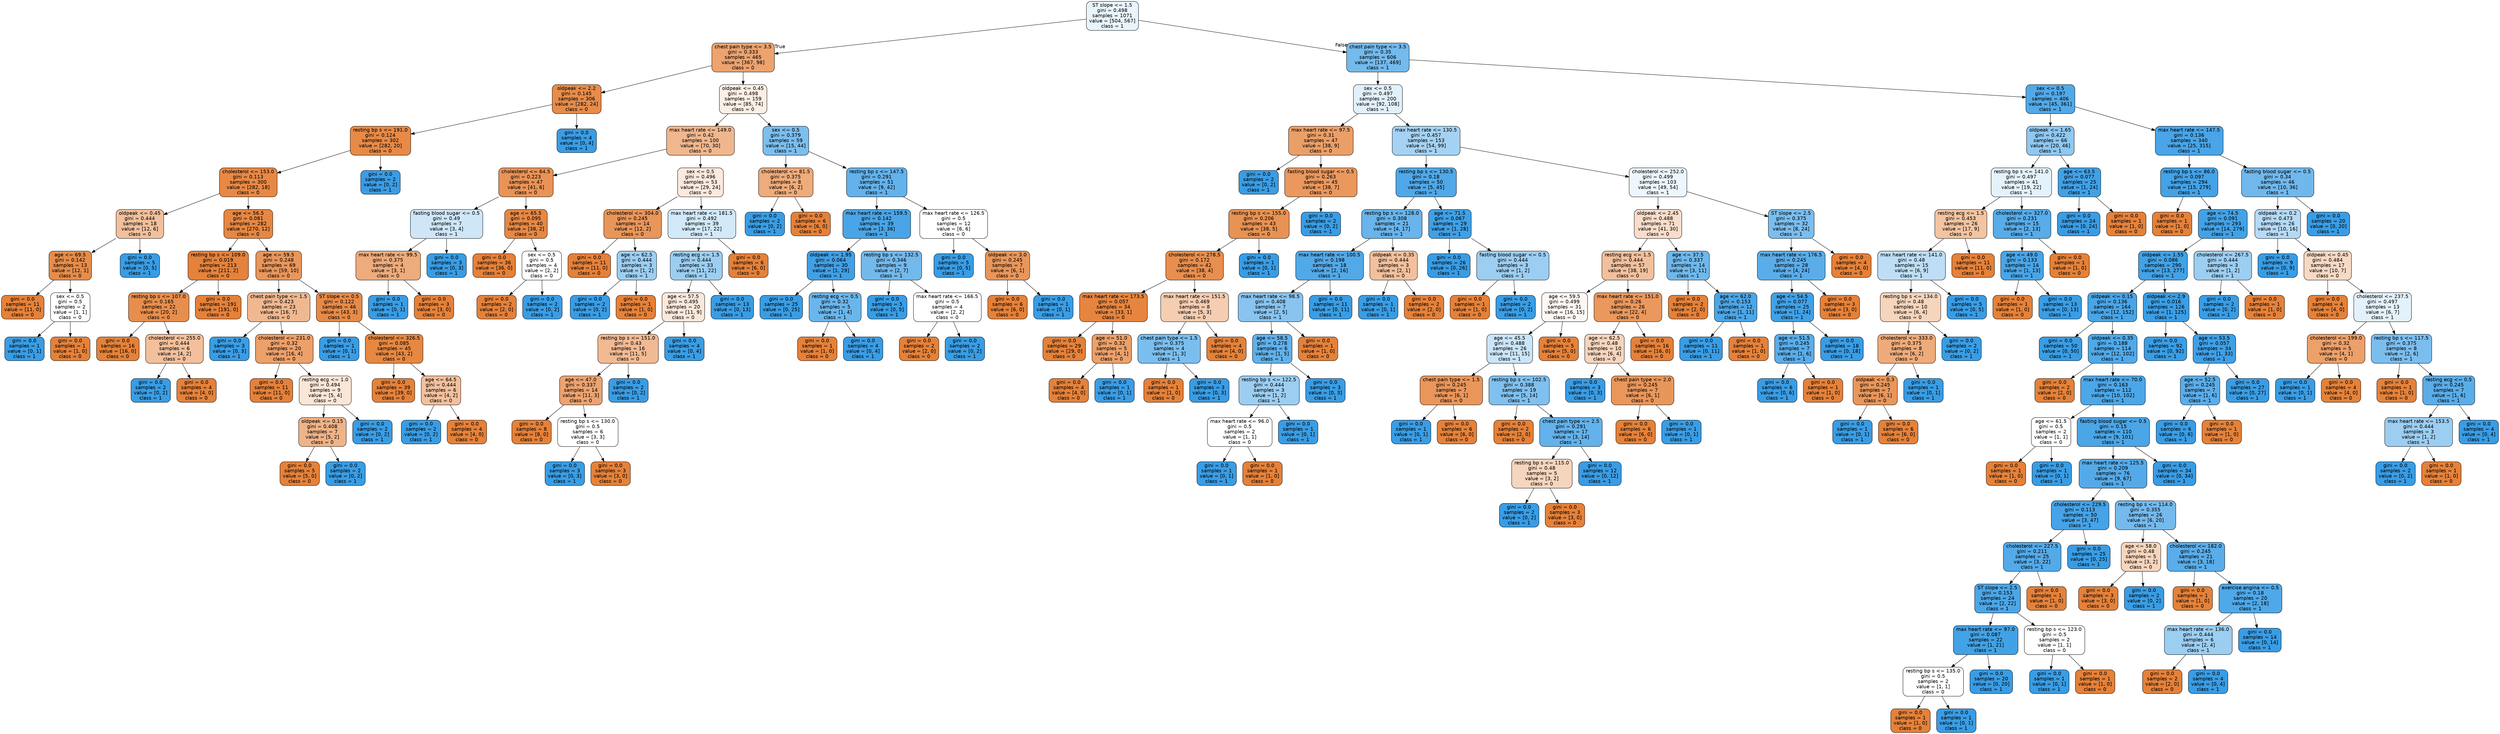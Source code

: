 digraph Tree {
node [shape=box, style="filled, rounded", color="black", fontname="helvetica"] ;
edge [fontname="helvetica"] ;
0 [label="ST slope <= 1.5\ngini = 0.498\nsamples = 1071\nvalue = [504, 567]\nclass = 1", fillcolor="#e9f4fc"] ;
1 [label="chest pain type <= 3.5\ngini = 0.333\nsamples = 465\nvalue = [367, 98]\nclass = 0", fillcolor="#eca36e"] ;
0 -> 1 [labeldistance=2.5, labelangle=45, headlabel="True"] ;
2 [label="oldpeak <= 2.2\ngini = 0.145\nsamples = 306\nvalue = [282, 24]\nclass = 0", fillcolor="#e78c4a"] ;
1 -> 2 ;
3 [label="resting bp s <= 191.0\ngini = 0.124\nsamples = 302\nvalue = [282, 20]\nclass = 0", fillcolor="#e78a47"] ;
2 -> 3 ;
4 [label="cholesterol <= 153.0\ngini = 0.113\nsamples = 300\nvalue = [282, 18]\nclass = 0", fillcolor="#e78946"] ;
3 -> 4 ;
5 [label="oldpeak <= 0.45\ngini = 0.444\nsamples = 18\nvalue = [12, 6]\nclass = 0", fillcolor="#f2c09c"] ;
4 -> 5 ;
6 [label="age <= 69.5\ngini = 0.142\nsamples = 13\nvalue = [12, 1]\nclass = 0", fillcolor="#e78c49"] ;
5 -> 6 ;
7 [label="gini = 0.0\nsamples = 11\nvalue = [11, 0]\nclass = 0", fillcolor="#e58139"] ;
6 -> 7 ;
8 [label="sex <= 0.5\ngini = 0.5\nsamples = 2\nvalue = [1, 1]\nclass = 0", fillcolor="#ffffff"] ;
6 -> 8 ;
9 [label="gini = 0.0\nsamples = 1\nvalue = [0, 1]\nclass = 1", fillcolor="#399de5"] ;
8 -> 9 ;
10 [label="gini = 0.0\nsamples = 1\nvalue = [1, 0]\nclass = 0", fillcolor="#e58139"] ;
8 -> 10 ;
11 [label="gini = 0.0\nsamples = 5\nvalue = [0, 5]\nclass = 1", fillcolor="#399de5"] ;
5 -> 11 ;
12 [label="age <= 56.5\ngini = 0.081\nsamples = 282\nvalue = [270, 12]\nclass = 0", fillcolor="#e68742"] ;
4 -> 12 ;
13 [label="resting bp s <= 109.0\ngini = 0.019\nsamples = 213\nvalue = [211, 2]\nclass = 0", fillcolor="#e5823b"] ;
12 -> 13 ;
14 [label="resting bp s <= 107.0\ngini = 0.165\nsamples = 22\nvalue = [20, 2]\nclass = 0", fillcolor="#e88e4d"] ;
13 -> 14 ;
15 [label="gini = 0.0\nsamples = 16\nvalue = [16, 0]\nclass = 0", fillcolor="#e58139"] ;
14 -> 15 ;
16 [label="cholesterol <= 255.0\ngini = 0.444\nsamples = 6\nvalue = [4, 2]\nclass = 0", fillcolor="#f2c09c"] ;
14 -> 16 ;
17 [label="gini = 0.0\nsamples = 2\nvalue = [0, 2]\nclass = 1", fillcolor="#399de5"] ;
16 -> 17 ;
18 [label="gini = 0.0\nsamples = 4\nvalue = [4, 0]\nclass = 0", fillcolor="#e58139"] ;
16 -> 18 ;
19 [label="gini = 0.0\nsamples = 191\nvalue = [191, 0]\nclass = 0", fillcolor="#e58139"] ;
13 -> 19 ;
20 [label="age <= 59.5\ngini = 0.248\nsamples = 69\nvalue = [59, 10]\nclass = 0", fillcolor="#e9965b"] ;
12 -> 20 ;
21 [label="chest pain type <= 1.5\ngini = 0.423\nsamples = 23\nvalue = [16, 7]\nclass = 0", fillcolor="#f0b890"] ;
20 -> 21 ;
22 [label="gini = 0.0\nsamples = 3\nvalue = [0, 3]\nclass = 1", fillcolor="#399de5"] ;
21 -> 22 ;
23 [label="cholesterol <= 231.0\ngini = 0.32\nsamples = 20\nvalue = [16, 4]\nclass = 0", fillcolor="#eca06a"] ;
21 -> 23 ;
24 [label="gini = 0.0\nsamples = 11\nvalue = [11, 0]\nclass = 0", fillcolor="#e58139"] ;
23 -> 24 ;
25 [label="resting ecg <= 1.0\ngini = 0.494\nsamples = 9\nvalue = [5, 4]\nclass = 0", fillcolor="#fae6d7"] ;
23 -> 25 ;
26 [label="oldpeak <= 0.15\ngini = 0.408\nsamples = 7\nvalue = [5, 2]\nclass = 0", fillcolor="#efb388"] ;
25 -> 26 ;
27 [label="gini = 0.0\nsamples = 5\nvalue = [5, 0]\nclass = 0", fillcolor="#e58139"] ;
26 -> 27 ;
28 [label="gini = 0.0\nsamples = 2\nvalue = [0, 2]\nclass = 1", fillcolor="#399de5"] ;
26 -> 28 ;
29 [label="gini = 0.0\nsamples = 2\nvalue = [0, 2]\nclass = 1", fillcolor="#399de5"] ;
25 -> 29 ;
30 [label="ST slope <= 0.5\ngini = 0.122\nsamples = 46\nvalue = [43, 3]\nclass = 0", fillcolor="#e78a47"] ;
20 -> 30 ;
31 [label="gini = 0.0\nsamples = 1\nvalue = [0, 1]\nclass = 1", fillcolor="#399de5"] ;
30 -> 31 ;
32 [label="cholesterol <= 326.5\ngini = 0.085\nsamples = 45\nvalue = [43, 2]\nclass = 0", fillcolor="#e68742"] ;
30 -> 32 ;
33 [label="gini = 0.0\nsamples = 39\nvalue = [39, 0]\nclass = 0", fillcolor="#e58139"] ;
32 -> 33 ;
34 [label="age <= 64.5\ngini = 0.444\nsamples = 6\nvalue = [4, 2]\nclass = 0", fillcolor="#f2c09c"] ;
32 -> 34 ;
35 [label="gini = 0.0\nsamples = 2\nvalue = [0, 2]\nclass = 1", fillcolor="#399de5"] ;
34 -> 35 ;
36 [label="gini = 0.0\nsamples = 4\nvalue = [4, 0]\nclass = 0", fillcolor="#e58139"] ;
34 -> 36 ;
37 [label="gini = 0.0\nsamples = 2\nvalue = [0, 2]\nclass = 1", fillcolor="#399de5"] ;
3 -> 37 ;
38 [label="gini = 0.0\nsamples = 4\nvalue = [0, 4]\nclass = 1", fillcolor="#399de5"] ;
2 -> 38 ;
39 [label="oldpeak <= 0.45\ngini = 0.498\nsamples = 159\nvalue = [85, 74]\nclass = 0", fillcolor="#fcefe5"] ;
1 -> 39 ;
40 [label="max heart rate <= 149.0\ngini = 0.42\nsamples = 100\nvalue = [70, 30]\nclass = 0", fillcolor="#f0b78e"] ;
39 -> 40 ;
41 [label="cholesterol <= 64.5\ngini = 0.223\nsamples = 47\nvalue = [41, 6]\nclass = 0", fillcolor="#e99356"] ;
40 -> 41 ;
42 [label="fasting blood sugar <= 0.5\ngini = 0.49\nsamples = 7\nvalue = [3, 4]\nclass = 1", fillcolor="#cee6f8"] ;
41 -> 42 ;
43 [label="max heart rate <= 99.5\ngini = 0.375\nsamples = 4\nvalue = [3, 1]\nclass = 0", fillcolor="#eeab7b"] ;
42 -> 43 ;
44 [label="gini = 0.0\nsamples = 1\nvalue = [0, 1]\nclass = 1", fillcolor="#399de5"] ;
43 -> 44 ;
45 [label="gini = 0.0\nsamples = 3\nvalue = [3, 0]\nclass = 0", fillcolor="#e58139"] ;
43 -> 45 ;
46 [label="gini = 0.0\nsamples = 3\nvalue = [0, 3]\nclass = 1", fillcolor="#399de5"] ;
42 -> 46 ;
47 [label="age <= 65.5\ngini = 0.095\nsamples = 40\nvalue = [38, 2]\nclass = 0", fillcolor="#e68843"] ;
41 -> 47 ;
48 [label="gini = 0.0\nsamples = 36\nvalue = [36, 0]\nclass = 0", fillcolor="#e58139"] ;
47 -> 48 ;
49 [label="sex <= 0.5\ngini = 0.5\nsamples = 4\nvalue = [2, 2]\nclass = 0", fillcolor="#ffffff"] ;
47 -> 49 ;
50 [label="gini = 0.0\nsamples = 2\nvalue = [2, 0]\nclass = 0", fillcolor="#e58139"] ;
49 -> 50 ;
51 [label="gini = 0.0\nsamples = 2\nvalue = [0, 2]\nclass = 1", fillcolor="#399de5"] ;
49 -> 51 ;
52 [label="sex <= 0.5\ngini = 0.496\nsamples = 53\nvalue = [29, 24]\nclass = 0", fillcolor="#fbe9dd"] ;
40 -> 52 ;
53 [label="cholesterol <= 304.0\ngini = 0.245\nsamples = 14\nvalue = [12, 2]\nclass = 0", fillcolor="#e9965a"] ;
52 -> 53 ;
54 [label="gini = 0.0\nsamples = 11\nvalue = [11, 0]\nclass = 0", fillcolor="#e58139"] ;
53 -> 54 ;
55 [label="age <= 62.5\ngini = 0.444\nsamples = 3\nvalue = [1, 2]\nclass = 1", fillcolor="#9ccef2"] ;
53 -> 55 ;
56 [label="gini = 0.0\nsamples = 2\nvalue = [0, 2]\nclass = 1", fillcolor="#399de5"] ;
55 -> 56 ;
57 [label="gini = 0.0\nsamples = 1\nvalue = [1, 0]\nclass = 0", fillcolor="#e58139"] ;
55 -> 57 ;
58 [label="max heart rate <= 181.5\ngini = 0.492\nsamples = 39\nvalue = [17, 22]\nclass = 1", fillcolor="#d2e9f9"] ;
52 -> 58 ;
59 [label="resting ecg <= 1.5\ngini = 0.444\nsamples = 33\nvalue = [11, 22]\nclass = 1", fillcolor="#9ccef2"] ;
58 -> 59 ;
60 [label="age <= 57.5\ngini = 0.495\nsamples = 20\nvalue = [11, 9]\nclass = 0", fillcolor="#fae8db"] ;
59 -> 60 ;
61 [label="resting bp s <= 151.0\ngini = 0.43\nsamples = 16\nvalue = [11, 5]\nclass = 0", fillcolor="#f1ba93"] ;
60 -> 61 ;
62 [label="age <= 47.0\ngini = 0.337\nsamples = 14\nvalue = [11, 3]\nclass = 0", fillcolor="#eca36f"] ;
61 -> 62 ;
63 [label="gini = 0.0\nsamples = 8\nvalue = [8, 0]\nclass = 0", fillcolor="#e58139"] ;
62 -> 63 ;
64 [label="resting bp s <= 130.0\ngini = 0.5\nsamples = 6\nvalue = [3, 3]\nclass = 0", fillcolor="#ffffff"] ;
62 -> 64 ;
65 [label="gini = 0.0\nsamples = 3\nvalue = [0, 3]\nclass = 1", fillcolor="#399de5"] ;
64 -> 65 ;
66 [label="gini = 0.0\nsamples = 3\nvalue = [3, 0]\nclass = 0", fillcolor="#e58139"] ;
64 -> 66 ;
67 [label="gini = 0.0\nsamples = 2\nvalue = [0, 2]\nclass = 1", fillcolor="#399de5"] ;
61 -> 67 ;
68 [label="gini = 0.0\nsamples = 4\nvalue = [0, 4]\nclass = 1", fillcolor="#399de5"] ;
60 -> 68 ;
69 [label="gini = 0.0\nsamples = 13\nvalue = [0, 13]\nclass = 1", fillcolor="#399de5"] ;
59 -> 69 ;
70 [label="gini = 0.0\nsamples = 6\nvalue = [6, 0]\nclass = 0", fillcolor="#e58139"] ;
58 -> 70 ;
71 [label="sex <= 0.5\ngini = 0.379\nsamples = 59\nvalue = [15, 44]\nclass = 1", fillcolor="#7cbeee"] ;
39 -> 71 ;
72 [label="cholesterol <= 81.5\ngini = 0.375\nsamples = 8\nvalue = [6, 2]\nclass = 0", fillcolor="#eeab7b"] ;
71 -> 72 ;
73 [label="gini = 0.0\nsamples = 2\nvalue = [0, 2]\nclass = 1", fillcolor="#399de5"] ;
72 -> 73 ;
74 [label="gini = 0.0\nsamples = 6\nvalue = [6, 0]\nclass = 0", fillcolor="#e58139"] ;
72 -> 74 ;
75 [label="resting bp s <= 147.5\ngini = 0.291\nsamples = 51\nvalue = [9, 42]\nclass = 1", fillcolor="#63b2eb"] ;
71 -> 75 ;
76 [label="max heart rate <= 159.5\ngini = 0.142\nsamples = 39\nvalue = [3, 36]\nclass = 1", fillcolor="#49a5e7"] ;
75 -> 76 ;
77 [label="oldpeak <= 1.95\ngini = 0.064\nsamples = 30\nvalue = [1, 29]\nclass = 1", fillcolor="#40a0e6"] ;
76 -> 77 ;
78 [label="gini = 0.0\nsamples = 25\nvalue = [0, 25]\nclass = 1", fillcolor="#399de5"] ;
77 -> 78 ;
79 [label="resting ecg <= 0.5\ngini = 0.32\nsamples = 5\nvalue = [1, 4]\nclass = 1", fillcolor="#6ab6ec"] ;
77 -> 79 ;
80 [label="gini = 0.0\nsamples = 1\nvalue = [1, 0]\nclass = 0", fillcolor="#e58139"] ;
79 -> 80 ;
81 [label="gini = 0.0\nsamples = 4\nvalue = [0, 4]\nclass = 1", fillcolor="#399de5"] ;
79 -> 81 ;
82 [label="resting bp s <= 132.5\ngini = 0.346\nsamples = 9\nvalue = [2, 7]\nclass = 1", fillcolor="#72b9ec"] ;
76 -> 82 ;
83 [label="gini = 0.0\nsamples = 5\nvalue = [0, 5]\nclass = 1", fillcolor="#399de5"] ;
82 -> 83 ;
84 [label="max heart rate <= 166.5\ngini = 0.5\nsamples = 4\nvalue = [2, 2]\nclass = 0", fillcolor="#ffffff"] ;
82 -> 84 ;
85 [label="gini = 0.0\nsamples = 2\nvalue = [2, 0]\nclass = 0", fillcolor="#e58139"] ;
84 -> 85 ;
86 [label="gini = 0.0\nsamples = 2\nvalue = [0, 2]\nclass = 1", fillcolor="#399de5"] ;
84 -> 86 ;
87 [label="max heart rate <= 126.5\ngini = 0.5\nsamples = 12\nvalue = [6, 6]\nclass = 0", fillcolor="#ffffff"] ;
75 -> 87 ;
88 [label="gini = 0.0\nsamples = 5\nvalue = [0, 5]\nclass = 1", fillcolor="#399de5"] ;
87 -> 88 ;
89 [label="oldpeak <= 3.0\ngini = 0.245\nsamples = 7\nvalue = [6, 1]\nclass = 0", fillcolor="#e9965a"] ;
87 -> 89 ;
90 [label="gini = 0.0\nsamples = 6\nvalue = [6, 0]\nclass = 0", fillcolor="#e58139"] ;
89 -> 90 ;
91 [label="gini = 0.0\nsamples = 1\nvalue = [0, 1]\nclass = 1", fillcolor="#399de5"] ;
89 -> 91 ;
92 [label="chest pain type <= 3.5\ngini = 0.35\nsamples = 606\nvalue = [137, 469]\nclass = 1", fillcolor="#73baed"] ;
0 -> 92 [labeldistance=2.5, labelangle=-45, headlabel="False"] ;
93 [label="sex <= 0.5\ngini = 0.497\nsamples = 200\nvalue = [92, 108]\nclass = 1", fillcolor="#e2f0fb"] ;
92 -> 93 ;
94 [label="max heart rate <= 97.5\ngini = 0.31\nsamples = 47\nvalue = [38, 9]\nclass = 0", fillcolor="#eb9f68"] ;
93 -> 94 ;
95 [label="gini = 0.0\nsamples = 2\nvalue = [0, 2]\nclass = 1", fillcolor="#399de5"] ;
94 -> 95 ;
96 [label="fasting blood sugar <= 0.5\ngini = 0.263\nsamples = 45\nvalue = [38, 7]\nclass = 0", fillcolor="#ea985d"] ;
94 -> 96 ;
97 [label="resting bp s <= 155.0\ngini = 0.206\nsamples = 43\nvalue = [38, 5]\nclass = 0", fillcolor="#e89253"] ;
96 -> 97 ;
98 [label="cholesterol <= 278.5\ngini = 0.172\nsamples = 42\nvalue = [38, 4]\nclass = 0", fillcolor="#e88e4e"] ;
97 -> 98 ;
99 [label="max heart rate <= 173.5\ngini = 0.057\nsamples = 34\nvalue = [33, 1]\nclass = 0", fillcolor="#e6853f"] ;
98 -> 99 ;
100 [label="gini = 0.0\nsamples = 29\nvalue = [29, 0]\nclass = 0", fillcolor="#e58139"] ;
99 -> 100 ;
101 [label="age <= 51.0\ngini = 0.32\nsamples = 5\nvalue = [4, 1]\nclass = 0", fillcolor="#eca06a"] ;
99 -> 101 ;
102 [label="gini = 0.0\nsamples = 4\nvalue = [4, 0]\nclass = 0", fillcolor="#e58139"] ;
101 -> 102 ;
103 [label="gini = 0.0\nsamples = 1\nvalue = [0, 1]\nclass = 1", fillcolor="#399de5"] ;
101 -> 103 ;
104 [label="max heart rate <= 151.5\ngini = 0.469\nsamples = 8\nvalue = [5, 3]\nclass = 0", fillcolor="#f5cdb0"] ;
98 -> 104 ;
105 [label="chest pain type <= 1.5\ngini = 0.375\nsamples = 4\nvalue = [1, 3]\nclass = 1", fillcolor="#7bbeee"] ;
104 -> 105 ;
106 [label="gini = 0.0\nsamples = 1\nvalue = [1, 0]\nclass = 0", fillcolor="#e58139"] ;
105 -> 106 ;
107 [label="gini = 0.0\nsamples = 3\nvalue = [0, 3]\nclass = 1", fillcolor="#399de5"] ;
105 -> 107 ;
108 [label="gini = 0.0\nsamples = 4\nvalue = [4, 0]\nclass = 0", fillcolor="#e58139"] ;
104 -> 108 ;
109 [label="gini = 0.0\nsamples = 1\nvalue = [0, 1]\nclass = 1", fillcolor="#399de5"] ;
97 -> 109 ;
110 [label="gini = 0.0\nsamples = 2\nvalue = [0, 2]\nclass = 1", fillcolor="#399de5"] ;
96 -> 110 ;
111 [label="max heart rate <= 130.5\ngini = 0.457\nsamples = 153\nvalue = [54, 99]\nclass = 1", fillcolor="#a5d2f3"] ;
93 -> 111 ;
112 [label="resting bp s <= 130.5\ngini = 0.18\nsamples = 50\nvalue = [5, 45]\nclass = 1", fillcolor="#4fa8e8"] ;
111 -> 112 ;
113 [label="resting bp s <= 128.0\ngini = 0.308\nsamples = 21\nvalue = [4, 17]\nclass = 1", fillcolor="#68b4eb"] ;
112 -> 113 ;
114 [label="max heart rate <= 100.5\ngini = 0.198\nsamples = 18\nvalue = [2, 16]\nclass = 1", fillcolor="#52a9e8"] ;
113 -> 114 ;
115 [label="max heart rate <= 98.5\ngini = 0.408\nsamples = 7\nvalue = [2, 5]\nclass = 1", fillcolor="#88c4ef"] ;
114 -> 115 ;
116 [label="age <= 58.5\ngini = 0.278\nsamples = 6\nvalue = [1, 5]\nclass = 1", fillcolor="#61b1ea"] ;
115 -> 116 ;
117 [label="resting bp s <= 122.5\ngini = 0.444\nsamples = 3\nvalue = [1, 2]\nclass = 1", fillcolor="#9ccef2"] ;
116 -> 117 ;
118 [label="max heart rate <= 96.0\ngini = 0.5\nsamples = 2\nvalue = [1, 1]\nclass = 0", fillcolor="#ffffff"] ;
117 -> 118 ;
119 [label="gini = 0.0\nsamples = 1\nvalue = [0, 1]\nclass = 1", fillcolor="#399de5"] ;
118 -> 119 ;
120 [label="gini = 0.0\nsamples = 1\nvalue = [1, 0]\nclass = 0", fillcolor="#e58139"] ;
118 -> 120 ;
121 [label="gini = 0.0\nsamples = 1\nvalue = [0, 1]\nclass = 1", fillcolor="#399de5"] ;
117 -> 121 ;
122 [label="gini = 0.0\nsamples = 3\nvalue = [0, 3]\nclass = 1", fillcolor="#399de5"] ;
116 -> 122 ;
123 [label="gini = 0.0\nsamples = 1\nvalue = [1, 0]\nclass = 0", fillcolor="#e58139"] ;
115 -> 123 ;
124 [label="gini = 0.0\nsamples = 11\nvalue = [0, 11]\nclass = 1", fillcolor="#399de5"] ;
114 -> 124 ;
125 [label="oldpeak <= 0.35\ngini = 0.444\nsamples = 3\nvalue = [2, 1]\nclass = 0", fillcolor="#f2c09c"] ;
113 -> 125 ;
126 [label="gini = 0.0\nsamples = 1\nvalue = [0, 1]\nclass = 1", fillcolor="#399de5"] ;
125 -> 126 ;
127 [label="gini = 0.0\nsamples = 2\nvalue = [2, 0]\nclass = 0", fillcolor="#e58139"] ;
125 -> 127 ;
128 [label="age <= 71.5\ngini = 0.067\nsamples = 29\nvalue = [1, 28]\nclass = 1", fillcolor="#40a0e6"] ;
112 -> 128 ;
129 [label="gini = 0.0\nsamples = 26\nvalue = [0, 26]\nclass = 1", fillcolor="#399de5"] ;
128 -> 129 ;
130 [label="fasting blood sugar <= 0.5\ngini = 0.444\nsamples = 3\nvalue = [1, 2]\nclass = 1", fillcolor="#9ccef2"] ;
128 -> 130 ;
131 [label="gini = 0.0\nsamples = 1\nvalue = [1, 0]\nclass = 0", fillcolor="#e58139"] ;
130 -> 131 ;
132 [label="gini = 0.0\nsamples = 2\nvalue = [0, 2]\nclass = 1", fillcolor="#399de5"] ;
130 -> 132 ;
133 [label="cholesterol <= 252.0\ngini = 0.499\nsamples = 103\nvalue = [49, 54]\nclass = 1", fillcolor="#edf6fd"] ;
111 -> 133 ;
134 [label="oldpeak <= 2.45\ngini = 0.488\nsamples = 71\nvalue = [41, 30]\nclass = 0", fillcolor="#f8ddca"] ;
133 -> 134 ;
135 [label="resting ecg <= 1.5\ngini = 0.444\nsamples = 57\nvalue = [38, 19]\nclass = 0", fillcolor="#f2c09c"] ;
134 -> 135 ;
136 [label="age <= 59.5\ngini = 0.499\nsamples = 31\nvalue = [16, 15]\nclass = 0", fillcolor="#fdf7f3"] ;
135 -> 136 ;
137 [label="age <= 45.5\ngini = 0.488\nsamples = 26\nvalue = [11, 15]\nclass = 1", fillcolor="#cae5f8"] ;
136 -> 137 ;
138 [label="chest pain type <= 1.5\ngini = 0.245\nsamples = 7\nvalue = [6, 1]\nclass = 0", fillcolor="#e9965a"] ;
137 -> 138 ;
139 [label="gini = 0.0\nsamples = 1\nvalue = [0, 1]\nclass = 1", fillcolor="#399de5"] ;
138 -> 139 ;
140 [label="gini = 0.0\nsamples = 6\nvalue = [6, 0]\nclass = 0", fillcolor="#e58139"] ;
138 -> 140 ;
141 [label="resting bp s <= 102.5\ngini = 0.388\nsamples = 19\nvalue = [5, 14]\nclass = 1", fillcolor="#80c0ee"] ;
137 -> 141 ;
142 [label="gini = 0.0\nsamples = 2\nvalue = [2, 0]\nclass = 0", fillcolor="#e58139"] ;
141 -> 142 ;
143 [label="chest pain type <= 2.5\ngini = 0.291\nsamples = 17\nvalue = [3, 14]\nclass = 1", fillcolor="#63b2eb"] ;
141 -> 143 ;
144 [label="resting bp s <= 115.0\ngini = 0.48\nsamples = 5\nvalue = [3, 2]\nclass = 0", fillcolor="#f6d5bd"] ;
143 -> 144 ;
145 [label="gini = 0.0\nsamples = 2\nvalue = [0, 2]\nclass = 1", fillcolor="#399de5"] ;
144 -> 145 ;
146 [label="gini = 0.0\nsamples = 3\nvalue = [3, 0]\nclass = 0", fillcolor="#e58139"] ;
144 -> 146 ;
147 [label="gini = 0.0\nsamples = 12\nvalue = [0, 12]\nclass = 1", fillcolor="#399de5"] ;
143 -> 147 ;
148 [label="gini = 0.0\nsamples = 5\nvalue = [5, 0]\nclass = 0", fillcolor="#e58139"] ;
136 -> 148 ;
149 [label="max heart rate <= 151.0\ngini = 0.26\nsamples = 26\nvalue = [22, 4]\nclass = 0", fillcolor="#ea985d"] ;
135 -> 149 ;
150 [label="age <= 62.5\ngini = 0.48\nsamples = 10\nvalue = [6, 4]\nclass = 0", fillcolor="#f6d5bd"] ;
149 -> 150 ;
151 [label="gini = 0.0\nsamples = 3\nvalue = [0, 3]\nclass = 1", fillcolor="#399de5"] ;
150 -> 151 ;
152 [label="chest pain type <= 2.0\ngini = 0.245\nsamples = 7\nvalue = [6, 1]\nclass = 0", fillcolor="#e9965a"] ;
150 -> 152 ;
153 [label="gini = 0.0\nsamples = 6\nvalue = [6, 0]\nclass = 0", fillcolor="#e58139"] ;
152 -> 153 ;
154 [label="gini = 0.0\nsamples = 1\nvalue = [0, 1]\nclass = 1", fillcolor="#399de5"] ;
152 -> 154 ;
155 [label="gini = 0.0\nsamples = 16\nvalue = [16, 0]\nclass = 0", fillcolor="#e58139"] ;
149 -> 155 ;
156 [label="age <= 37.5\ngini = 0.337\nsamples = 14\nvalue = [3, 11]\nclass = 1", fillcolor="#6fb8ec"] ;
134 -> 156 ;
157 [label="gini = 0.0\nsamples = 2\nvalue = [2, 0]\nclass = 0", fillcolor="#e58139"] ;
156 -> 157 ;
158 [label="age <= 62.0\ngini = 0.153\nsamples = 12\nvalue = [1, 11]\nclass = 1", fillcolor="#4ba6e7"] ;
156 -> 158 ;
159 [label="gini = 0.0\nsamples = 11\nvalue = [0, 11]\nclass = 1", fillcolor="#399de5"] ;
158 -> 159 ;
160 [label="gini = 0.0\nsamples = 1\nvalue = [1, 0]\nclass = 0", fillcolor="#e58139"] ;
158 -> 160 ;
161 [label="ST slope <= 2.5\ngini = 0.375\nsamples = 32\nvalue = [8, 24]\nclass = 1", fillcolor="#7bbeee"] ;
133 -> 161 ;
162 [label="max heart rate <= 176.5\ngini = 0.245\nsamples = 28\nvalue = [4, 24]\nclass = 1", fillcolor="#5aade9"] ;
161 -> 162 ;
163 [label="age <= 54.5\ngini = 0.077\nsamples = 25\nvalue = [1, 24]\nclass = 1", fillcolor="#41a1e6"] ;
162 -> 163 ;
164 [label="age <= 51.5\ngini = 0.245\nsamples = 7\nvalue = [1, 6]\nclass = 1", fillcolor="#5aade9"] ;
163 -> 164 ;
165 [label="gini = 0.0\nsamples = 6\nvalue = [0, 6]\nclass = 1", fillcolor="#399de5"] ;
164 -> 165 ;
166 [label="gini = 0.0\nsamples = 1\nvalue = [1, 0]\nclass = 0", fillcolor="#e58139"] ;
164 -> 166 ;
167 [label="gini = 0.0\nsamples = 18\nvalue = [0, 18]\nclass = 1", fillcolor="#399de5"] ;
163 -> 167 ;
168 [label="gini = 0.0\nsamples = 3\nvalue = [3, 0]\nclass = 0", fillcolor="#e58139"] ;
162 -> 168 ;
169 [label="gini = 0.0\nsamples = 4\nvalue = [4, 0]\nclass = 0", fillcolor="#e58139"] ;
161 -> 169 ;
170 [label="sex <= 0.5\ngini = 0.197\nsamples = 406\nvalue = [45, 361]\nclass = 1", fillcolor="#52a9e8"] ;
92 -> 170 ;
171 [label="oldpeak <= 1.65\ngini = 0.422\nsamples = 66\nvalue = [20, 46]\nclass = 1", fillcolor="#8fc8f0"] ;
170 -> 171 ;
172 [label="resting bp s <= 141.0\ngini = 0.497\nsamples = 41\nvalue = [19, 22]\nclass = 1", fillcolor="#e4f2fb"] ;
171 -> 172 ;
173 [label="resting ecg <= 1.5\ngini = 0.453\nsamples = 26\nvalue = [17, 9]\nclass = 0", fillcolor="#f3c4a2"] ;
172 -> 173 ;
174 [label="max heart rate <= 141.0\ngini = 0.48\nsamples = 15\nvalue = [6, 9]\nclass = 1", fillcolor="#bddef6"] ;
173 -> 174 ;
175 [label="resting bp s <= 134.0\ngini = 0.48\nsamples = 10\nvalue = [6, 4]\nclass = 0", fillcolor="#f6d5bd"] ;
174 -> 175 ;
176 [label="cholesterol <= 333.0\ngini = 0.375\nsamples = 8\nvalue = [6, 2]\nclass = 0", fillcolor="#eeab7b"] ;
175 -> 176 ;
177 [label="oldpeak <= 0.3\ngini = 0.245\nsamples = 7\nvalue = [6, 1]\nclass = 0", fillcolor="#e9965a"] ;
176 -> 177 ;
178 [label="gini = 0.0\nsamples = 1\nvalue = [0, 1]\nclass = 1", fillcolor="#399de5"] ;
177 -> 178 ;
179 [label="gini = 0.0\nsamples = 6\nvalue = [6, 0]\nclass = 0", fillcolor="#e58139"] ;
177 -> 179 ;
180 [label="gini = 0.0\nsamples = 1\nvalue = [0, 1]\nclass = 1", fillcolor="#399de5"] ;
176 -> 180 ;
181 [label="gini = 0.0\nsamples = 2\nvalue = [0, 2]\nclass = 1", fillcolor="#399de5"] ;
175 -> 181 ;
182 [label="gini = 0.0\nsamples = 5\nvalue = [0, 5]\nclass = 1", fillcolor="#399de5"] ;
174 -> 182 ;
183 [label="gini = 0.0\nsamples = 11\nvalue = [11, 0]\nclass = 0", fillcolor="#e58139"] ;
173 -> 183 ;
184 [label="cholesterol <= 327.0\ngini = 0.231\nsamples = 15\nvalue = [2, 13]\nclass = 1", fillcolor="#57ace9"] ;
172 -> 184 ;
185 [label="age <= 49.0\ngini = 0.133\nsamples = 14\nvalue = [1, 13]\nclass = 1", fillcolor="#48a5e7"] ;
184 -> 185 ;
186 [label="gini = 0.0\nsamples = 1\nvalue = [1, 0]\nclass = 0", fillcolor="#e58139"] ;
185 -> 186 ;
187 [label="gini = 0.0\nsamples = 13\nvalue = [0, 13]\nclass = 1", fillcolor="#399de5"] ;
185 -> 187 ;
188 [label="gini = 0.0\nsamples = 1\nvalue = [1, 0]\nclass = 0", fillcolor="#e58139"] ;
184 -> 188 ;
189 [label="age <= 63.5\ngini = 0.077\nsamples = 25\nvalue = [1, 24]\nclass = 1", fillcolor="#41a1e6"] ;
171 -> 189 ;
190 [label="gini = 0.0\nsamples = 24\nvalue = [0, 24]\nclass = 1", fillcolor="#399de5"] ;
189 -> 190 ;
191 [label="gini = 0.0\nsamples = 1\nvalue = [1, 0]\nclass = 0", fillcolor="#e58139"] ;
189 -> 191 ;
192 [label="max heart rate <= 147.5\ngini = 0.136\nsamples = 340\nvalue = [25, 315]\nclass = 1", fillcolor="#49a5e7"] ;
170 -> 192 ;
193 [label="resting bp s <= 86.0\ngini = 0.097\nsamples = 294\nvalue = [15, 279]\nclass = 1", fillcolor="#44a2e6"] ;
192 -> 193 ;
194 [label="gini = 0.0\nsamples = 1\nvalue = [1, 0]\nclass = 0", fillcolor="#e58139"] ;
193 -> 194 ;
195 [label="age <= 74.5\ngini = 0.091\nsamples = 293\nvalue = [14, 279]\nclass = 1", fillcolor="#43a2e6"] ;
193 -> 195 ;
196 [label="oldpeak <= 1.55\ngini = 0.086\nsamples = 290\nvalue = [13, 277]\nclass = 1", fillcolor="#42a2e6"] ;
195 -> 196 ;
197 [label="oldpeak <= 0.15\ngini = 0.136\nsamples = 164\nvalue = [12, 152]\nclass = 1", fillcolor="#49a5e7"] ;
196 -> 197 ;
198 [label="gini = 0.0\nsamples = 50\nvalue = [0, 50]\nclass = 1", fillcolor="#399de5"] ;
197 -> 198 ;
199 [label="oldpeak <= 0.35\ngini = 0.188\nsamples = 114\nvalue = [12, 102]\nclass = 1", fillcolor="#50a9e8"] ;
197 -> 199 ;
200 [label="gini = 0.0\nsamples = 2\nvalue = [2, 0]\nclass = 0", fillcolor="#e58139"] ;
199 -> 200 ;
201 [label="max heart rate <= 70.0\ngini = 0.163\nsamples = 112\nvalue = [10, 102]\nclass = 1", fillcolor="#4ca7e8"] ;
199 -> 201 ;
202 [label="age <= 61.5\ngini = 0.5\nsamples = 2\nvalue = [1, 1]\nclass = 0", fillcolor="#ffffff"] ;
201 -> 202 ;
203 [label="gini = 0.0\nsamples = 1\nvalue = [1, 0]\nclass = 0", fillcolor="#e58139"] ;
202 -> 203 ;
204 [label="gini = 0.0\nsamples = 1\nvalue = [0, 1]\nclass = 1", fillcolor="#399de5"] ;
202 -> 204 ;
205 [label="fasting blood sugar <= 0.5\ngini = 0.15\nsamples = 110\nvalue = [9, 101]\nclass = 1", fillcolor="#4ba6e7"] ;
201 -> 205 ;
206 [label="max heart rate <= 125.5\ngini = 0.209\nsamples = 76\nvalue = [9, 67]\nclass = 1", fillcolor="#54aae8"] ;
205 -> 206 ;
207 [label="cholesterol <= 229.5\ngini = 0.113\nsamples = 50\nvalue = [3, 47]\nclass = 1", fillcolor="#46a3e7"] ;
206 -> 207 ;
208 [label="cholesterol <= 227.5\ngini = 0.211\nsamples = 25\nvalue = [3, 22]\nclass = 1", fillcolor="#54aae9"] ;
207 -> 208 ;
209 [label="ST slope <= 2.5\ngini = 0.153\nsamples = 24\nvalue = [2, 22]\nclass = 1", fillcolor="#4ba6e7"] ;
208 -> 209 ;
210 [label="max heart rate <= 97.0\ngini = 0.087\nsamples = 22\nvalue = [1, 21]\nclass = 1", fillcolor="#42a2e6"] ;
209 -> 210 ;
211 [label="resting bp s <= 135.0\ngini = 0.5\nsamples = 2\nvalue = [1, 1]\nclass = 0", fillcolor="#ffffff"] ;
210 -> 211 ;
212 [label="gini = 0.0\nsamples = 1\nvalue = [1, 0]\nclass = 0", fillcolor="#e58139"] ;
211 -> 212 ;
213 [label="gini = 0.0\nsamples = 1\nvalue = [0, 1]\nclass = 1", fillcolor="#399de5"] ;
211 -> 213 ;
214 [label="gini = 0.0\nsamples = 20\nvalue = [0, 20]\nclass = 1", fillcolor="#399de5"] ;
210 -> 214 ;
215 [label="resting bp s <= 123.0\ngini = 0.5\nsamples = 2\nvalue = [1, 1]\nclass = 0", fillcolor="#ffffff"] ;
209 -> 215 ;
216 [label="gini = 0.0\nsamples = 1\nvalue = [0, 1]\nclass = 1", fillcolor="#399de5"] ;
215 -> 216 ;
217 [label="gini = 0.0\nsamples = 1\nvalue = [1, 0]\nclass = 0", fillcolor="#e58139"] ;
215 -> 217 ;
218 [label="gini = 0.0\nsamples = 1\nvalue = [1, 0]\nclass = 0", fillcolor="#e58139"] ;
208 -> 218 ;
219 [label="gini = 0.0\nsamples = 25\nvalue = [0, 25]\nclass = 1", fillcolor="#399de5"] ;
207 -> 219 ;
220 [label="resting bp s <= 114.0\ngini = 0.355\nsamples = 26\nvalue = [6, 20]\nclass = 1", fillcolor="#74baed"] ;
206 -> 220 ;
221 [label="age <= 58.0\ngini = 0.48\nsamples = 5\nvalue = [3, 2]\nclass = 0", fillcolor="#f6d5bd"] ;
220 -> 221 ;
222 [label="gini = 0.0\nsamples = 3\nvalue = [3, 0]\nclass = 0", fillcolor="#e58139"] ;
221 -> 222 ;
223 [label="gini = 0.0\nsamples = 2\nvalue = [0, 2]\nclass = 1", fillcolor="#399de5"] ;
221 -> 223 ;
224 [label="cholesterol <= 182.0\ngini = 0.245\nsamples = 21\nvalue = [3, 18]\nclass = 1", fillcolor="#5aade9"] ;
220 -> 224 ;
225 [label="gini = 0.0\nsamples = 1\nvalue = [1, 0]\nclass = 0", fillcolor="#e58139"] ;
224 -> 225 ;
226 [label="exercise angina <= 0.5\ngini = 0.18\nsamples = 20\nvalue = [2, 18]\nclass = 1", fillcolor="#4fa8e8"] ;
224 -> 226 ;
227 [label="max heart rate <= 136.0\ngini = 0.444\nsamples = 6\nvalue = [2, 4]\nclass = 1", fillcolor="#9ccef2"] ;
226 -> 227 ;
228 [label="gini = 0.0\nsamples = 2\nvalue = [2, 0]\nclass = 0", fillcolor="#e58139"] ;
227 -> 228 ;
229 [label="gini = 0.0\nsamples = 4\nvalue = [0, 4]\nclass = 1", fillcolor="#399de5"] ;
227 -> 229 ;
230 [label="gini = 0.0\nsamples = 14\nvalue = [0, 14]\nclass = 1", fillcolor="#399de5"] ;
226 -> 230 ;
231 [label="gini = 0.0\nsamples = 34\nvalue = [0, 34]\nclass = 1", fillcolor="#399de5"] ;
205 -> 231 ;
232 [label="oldpeak <= 2.9\ngini = 0.016\nsamples = 126\nvalue = [1, 125]\nclass = 1", fillcolor="#3b9ee5"] ;
196 -> 232 ;
233 [label="gini = 0.0\nsamples = 92\nvalue = [0, 92]\nclass = 1", fillcolor="#399de5"] ;
232 -> 233 ;
234 [label="age <= 53.5\ngini = 0.057\nsamples = 34\nvalue = [1, 33]\nclass = 1", fillcolor="#3fa0e6"] ;
232 -> 234 ;
235 [label="age <= 52.5\ngini = 0.245\nsamples = 7\nvalue = [1, 6]\nclass = 1", fillcolor="#5aade9"] ;
234 -> 235 ;
236 [label="gini = 0.0\nsamples = 6\nvalue = [0, 6]\nclass = 1", fillcolor="#399de5"] ;
235 -> 236 ;
237 [label="gini = 0.0\nsamples = 1\nvalue = [1, 0]\nclass = 0", fillcolor="#e58139"] ;
235 -> 237 ;
238 [label="gini = 0.0\nsamples = 27\nvalue = [0, 27]\nclass = 1", fillcolor="#399de5"] ;
234 -> 238 ;
239 [label="cholesterol <= 267.5\ngini = 0.444\nsamples = 3\nvalue = [1, 2]\nclass = 1", fillcolor="#9ccef2"] ;
195 -> 239 ;
240 [label="gini = 0.0\nsamples = 2\nvalue = [0, 2]\nclass = 1", fillcolor="#399de5"] ;
239 -> 240 ;
241 [label="gini = 0.0\nsamples = 1\nvalue = [1, 0]\nclass = 0", fillcolor="#e58139"] ;
239 -> 241 ;
242 [label="fasting blood sugar <= 0.5\ngini = 0.34\nsamples = 46\nvalue = [10, 36]\nclass = 1", fillcolor="#70b8ec"] ;
192 -> 242 ;
243 [label="oldpeak <= 0.2\ngini = 0.473\nsamples = 26\nvalue = [10, 16]\nclass = 1", fillcolor="#b5daf5"] ;
242 -> 243 ;
244 [label="gini = 0.0\nsamples = 9\nvalue = [0, 9]\nclass = 1", fillcolor="#399de5"] ;
243 -> 244 ;
245 [label="oldpeak <= 0.45\ngini = 0.484\nsamples = 17\nvalue = [10, 7]\nclass = 0", fillcolor="#f7d9c4"] ;
243 -> 245 ;
246 [label="gini = 0.0\nsamples = 4\nvalue = [4, 0]\nclass = 0", fillcolor="#e58139"] ;
245 -> 246 ;
247 [label="cholesterol <= 237.5\ngini = 0.497\nsamples = 13\nvalue = [6, 7]\nclass = 1", fillcolor="#e3f1fb"] ;
245 -> 247 ;
248 [label="cholesterol <= 199.0\ngini = 0.32\nsamples = 5\nvalue = [4, 1]\nclass = 0", fillcolor="#eca06a"] ;
247 -> 248 ;
249 [label="gini = 0.0\nsamples = 1\nvalue = [0, 1]\nclass = 1", fillcolor="#399de5"] ;
248 -> 249 ;
250 [label="gini = 0.0\nsamples = 4\nvalue = [4, 0]\nclass = 0", fillcolor="#e58139"] ;
248 -> 250 ;
251 [label="resting bp s <= 117.5\ngini = 0.375\nsamples = 8\nvalue = [2, 6]\nclass = 1", fillcolor="#7bbeee"] ;
247 -> 251 ;
252 [label="gini = 0.0\nsamples = 1\nvalue = [1, 0]\nclass = 0", fillcolor="#e58139"] ;
251 -> 252 ;
253 [label="resting ecg <= 0.5\ngini = 0.245\nsamples = 7\nvalue = [1, 6]\nclass = 1", fillcolor="#5aade9"] ;
251 -> 253 ;
254 [label="max heart rate <= 153.5\ngini = 0.444\nsamples = 3\nvalue = [1, 2]\nclass = 1", fillcolor="#9ccef2"] ;
253 -> 254 ;
255 [label="gini = 0.0\nsamples = 2\nvalue = [0, 2]\nclass = 1", fillcolor="#399de5"] ;
254 -> 255 ;
256 [label="gini = 0.0\nsamples = 1\nvalue = [1, 0]\nclass = 0", fillcolor="#e58139"] ;
254 -> 256 ;
257 [label="gini = 0.0\nsamples = 4\nvalue = [0, 4]\nclass = 1", fillcolor="#399de5"] ;
253 -> 257 ;
258 [label="gini = 0.0\nsamples = 20\nvalue = [0, 20]\nclass = 1", fillcolor="#399de5"] ;
242 -> 258 ;
}